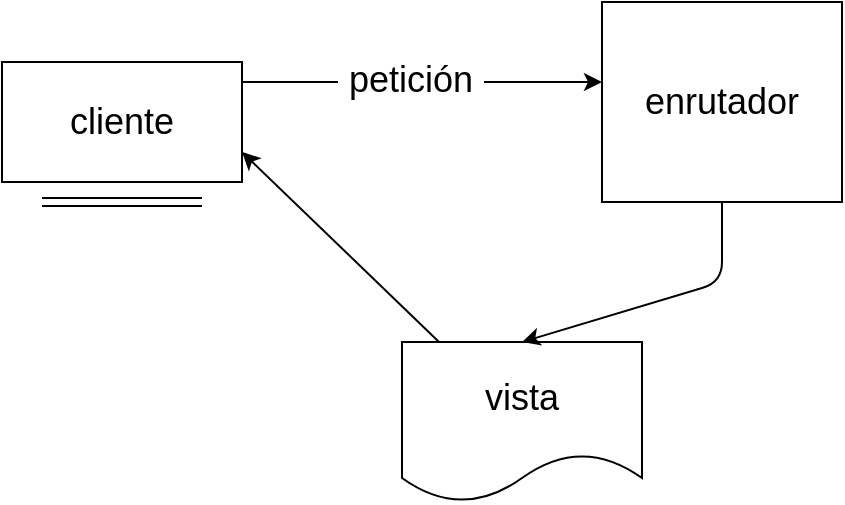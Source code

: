 <mxfile version="13.0.3" type="device"><diagram id="nvtx00DME12G23EqX66w" name="Page-1"><mxGraphModel dx="753" dy="682" grid="1" gridSize="10" guides="1" tooltips="1" connect="1" arrows="1" fold="1" page="1" pageScale="1" pageWidth="1169" pageHeight="827" math="0" shadow="0"><root><mxCell id="0"/><mxCell id="1" parent="0"/><mxCell id="3ySu5COdmBBu14H_mqeM-4" value="" style="edgeStyle=orthogonalEdgeStyle;rounded=0;orthogonalLoop=1;jettySize=auto;html=1;" edge="1" parent="1" source="3ySu5COdmBBu14H_mqeM-1" target="3ySu5COdmBBu14H_mqeM-3"><mxGeometry relative="1" as="geometry"><Array as="points"><mxPoint x="280" y="120"/><mxPoint x="280" y="120"/></Array></mxGeometry></mxCell><mxCell id="3ySu5COdmBBu14H_mqeM-6" value="&lt;font style=&quot;font-size: 18px&quot;&gt;&amp;nbsp;petición&amp;nbsp;&lt;/font&gt;" style="edgeLabel;html=1;align=center;verticalAlign=middle;resizable=0;points=[];" vertex="1" connectable="0" parent="3ySu5COdmBBu14H_mqeM-4"><mxGeometry x="0.001" y="7" relative="1" as="geometry"><mxPoint x="-6" y="6" as="offset"/></mxGeometry></mxCell><mxCell id="3ySu5COdmBBu14H_mqeM-1" value="&lt;font style=&quot;font-size: 18px&quot;&gt;cliente&lt;/font&gt;" style="rounded=0;whiteSpace=wrap;html=1;" vertex="1" parent="1"><mxGeometry x="50" y="110" width="120" height="60" as="geometry"/></mxCell><mxCell id="3ySu5COdmBBu14H_mqeM-3" value="&lt;span style=&quot;font-size: 18px&quot;&gt;enrutador&lt;/span&gt;" style="rounded=0;whiteSpace=wrap;html=1;" vertex="1" parent="1"><mxGeometry x="350" y="80" width="120" height="100" as="geometry"/></mxCell><mxCell id="3ySu5COdmBBu14H_mqeM-2" value="" style="shape=link;html=1;" edge="1" parent="1"><mxGeometry width="50" height="50" relative="1" as="geometry"><mxPoint x="70" y="180" as="sourcePoint"/><mxPoint x="150" y="180" as="targetPoint"/></mxGeometry></mxCell><mxCell id="3ySu5COdmBBu14H_mqeM-12" value="&lt;font style=&quot;font-size: 18px&quot;&gt;vista&lt;/font&gt;" style="shape=document;whiteSpace=wrap;html=1;boundedLbl=1;" vertex="1" parent="1"><mxGeometry x="250" y="250" width="120" height="80" as="geometry"/></mxCell><mxCell id="3ySu5COdmBBu14H_mqeM-14" value="" style="endArrow=classic;html=1;entryX=0.5;entryY=0;entryDx=0;entryDy=0;" edge="1" parent="1" source="3ySu5COdmBBu14H_mqeM-3" target="3ySu5COdmBBu14H_mqeM-12"><mxGeometry width="50" height="50" relative="1" as="geometry"><mxPoint x="310" y="260" as="sourcePoint"/><mxPoint x="360" y="210" as="targetPoint"/><Array as="points"><mxPoint x="410" y="220"/></Array></mxGeometry></mxCell><mxCell id="3ySu5COdmBBu14H_mqeM-17" value="" style="endArrow=classic;html=1;entryX=1;entryY=0.75;entryDx=0;entryDy=0;" edge="1" parent="1" source="3ySu5COdmBBu14H_mqeM-12" target="3ySu5COdmBBu14H_mqeM-1"><mxGeometry width="50" height="50" relative="1" as="geometry"><mxPoint x="370" y="320" as="sourcePoint"/><mxPoint x="420" y="270" as="targetPoint"/></mxGeometry></mxCell></root></mxGraphModel></diagram></mxfile>
